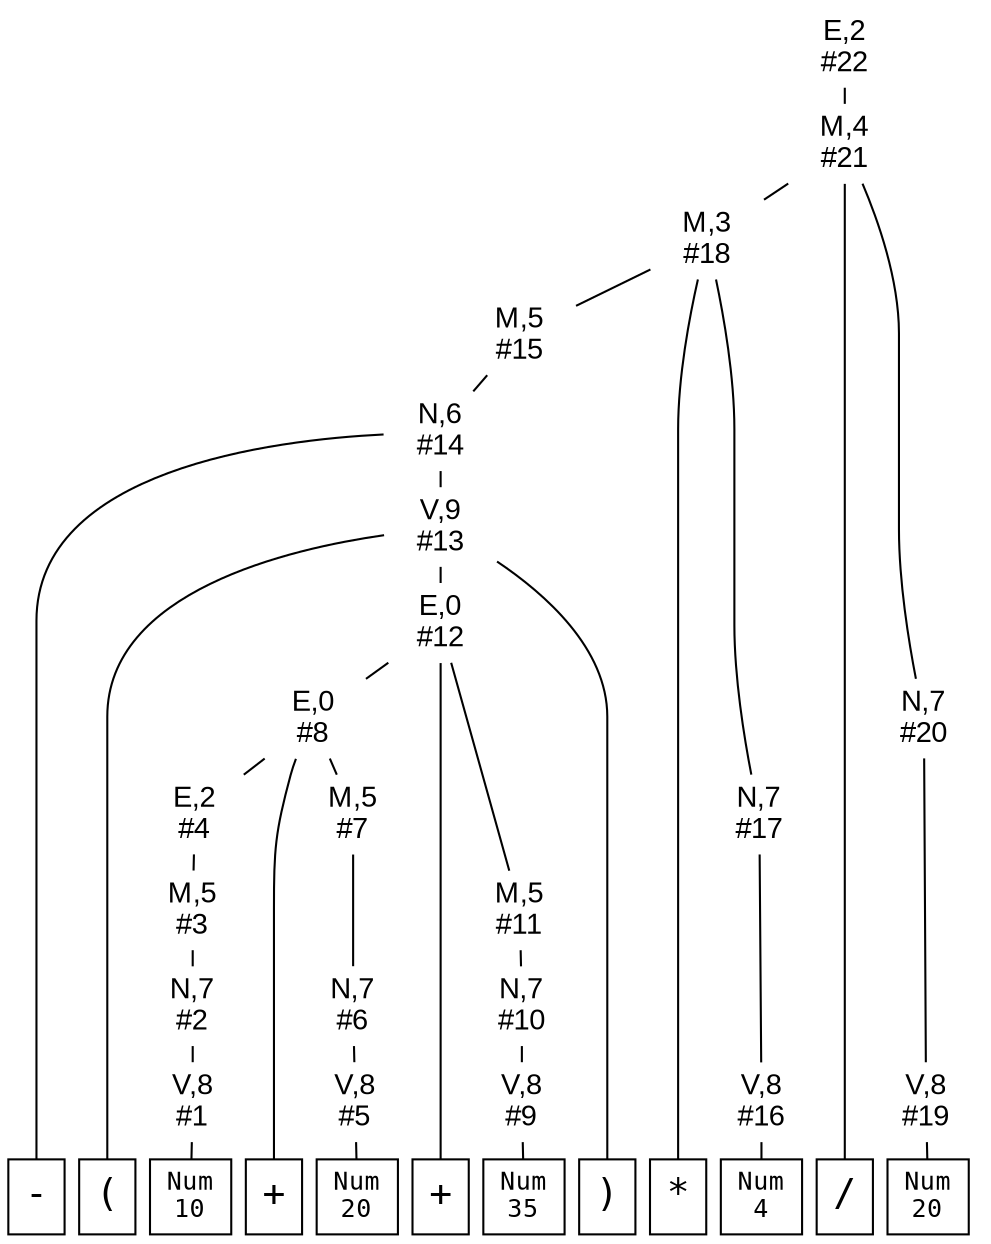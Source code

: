 digraph G {
rankdir=BT
ranksep=0.1
nodesep=0.1
ratio="compress"
node [ fontname="Arial" fontsize=14 ]
n1 [ label="E,2\n#22" shape="plaintext" ]
n2 [ label="M,4\n#21" shape="plaintext" ]
n3 [ label="M,3\n#18" shape="plaintext" ]
n4 [ label="M,5\n#15" shape="plaintext" ]
n5 [ label="N,6\n#14" shape="plaintext" ]
n6 [ shape="box" label="-" fontname="consolas" fontsize=18 width=0 ]
n6 -> n5 [ arrowhead="none" ]
n7 [ label="V,9\n#13" shape="plaintext" ]
n8 [ shape="box" label="(" fontname="consolas" fontsize=18 width=0 ]
n8 -> n7 [ arrowhead="none" ]
n9 [ label="E,0\n#12" shape="plaintext" ]
n10 [ label="E,0\n#8" shape="plaintext" ]
n11 [ label="E,2\n#4" shape="plaintext" ]
n12 [ label="M,5\n#3" shape="plaintext" ]
n13 [ label="N,7\n#2" shape="plaintext" ]
n14 [ label="V,8\n#1" shape="plaintext" ]
n15 [ shape="record" label="Num\n10" fontname="consolas" fontsize=12 width=0 ]
n15 -> n14 [ arrowhead="none" ]
n14 -> n13 [ arrowhead="none" ]
n13 -> n12 [ arrowhead="none" ]
n12 -> n11 [ arrowhead="none" ]
n11 -> n10 [ arrowhead="none" ]
n16 [ shape="box" label="+" fontname="consolas" fontsize=18 width=0 ]
n16 -> n10 [ arrowhead="none" ]
n17 [ label="M,5\n#7" shape="plaintext" ]
n18 [ label="N,7\n#6" shape="plaintext" ]
n19 [ label="V,8\n#5" shape="plaintext" ]
n20 [ shape="record" label="Num\n20" fontname="consolas" fontsize=12 width=0 ]
n20 -> n19 [ arrowhead="none" ]
n19 -> n18 [ arrowhead="none" ]
n18 -> n17 [ arrowhead="none" ]
n17 -> n10 [ arrowhead="none" ]
n10 -> n9 [ arrowhead="none" ]
n21 [ shape="box" label="+" fontname="consolas" fontsize=18 width=0 ]
n21 -> n9 [ arrowhead="none" ]
n22 [ label="M,5\n#11" shape="plaintext" ]
n23 [ label="N,7\n#10" shape="plaintext" ]
n24 [ label="V,8\n#9" shape="plaintext" ]
n25 [ shape="record" label="Num\n35" fontname="consolas" fontsize=12 width=0 ]
n25 -> n24 [ arrowhead="none" ]
n24 -> n23 [ arrowhead="none" ]
n23 -> n22 [ arrowhead="none" ]
n22 -> n9 [ arrowhead="none" ]
n9 -> n7 [ arrowhead="none" ]
n26 [ shape="box" label=")" fontname="consolas" fontsize=18 width=0 ]
n26 -> n7 [ arrowhead="none" ]
n7 -> n5 [ arrowhead="none" ]
n5 -> n4 [ arrowhead="none" ]
n4 -> n3 [ arrowhead="none" ]
n27 [ shape="box" label="*" fontname="consolas" fontsize=18 width=0 ]
n27 -> n3 [ arrowhead="none" ]
n28 [ label="N,7\n#17" shape="plaintext" ]
n29 [ label="V,8\n#16" shape="plaintext" ]
n30 [ shape="record" label="Num\n4" fontname="consolas" fontsize=12 width=0 ]
n30 -> n29 [ arrowhead="none" ]
n29 -> n28 [ arrowhead="none" ]
n28 -> n3 [ arrowhead="none" ]
n3 -> n2 [ arrowhead="none" ]
n31 [ shape="box" label="/" fontname="consolas" fontsize=18 width=0 ]
n31 -> n2 [ arrowhead="none" ]
n32 [ label="N,7\n#20" shape="plaintext" ]
n33 [ label="V,8\n#19" shape="plaintext" ]
n34 [ shape="record" label="Num\n20" fontname="consolas" fontsize=12 width=0 ]
n34 -> n33 [ arrowhead="none" ]
n33 -> n32 [ arrowhead="none" ]
n32 -> n2 [ arrowhead="none" ]
n2 -> n1 [ arrowhead="none" ]
{ rank = same; "n6";"n8";"n15";"n16";"n20";"n21";"n25";"n26";"n27";"n30";"n31";"n34"}
}
